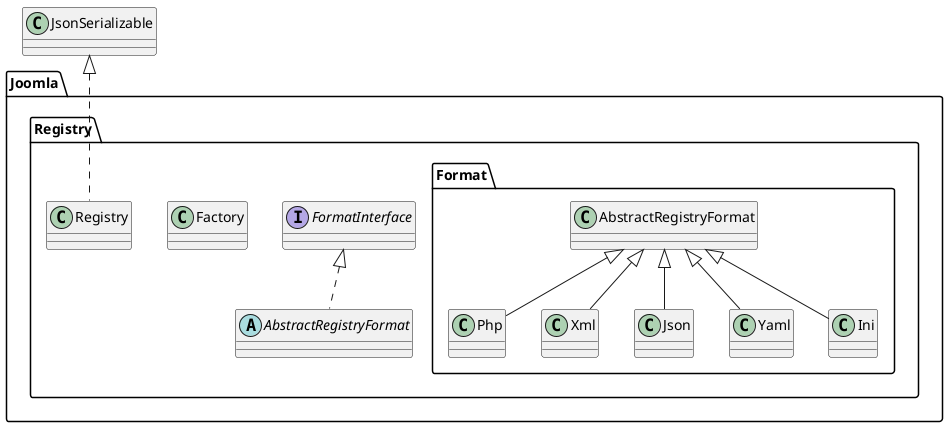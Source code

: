 @startuml
interface Joomla.Registry.FormatInterface

class Joomla.Registry.Factory
class Joomla.Registry.Registry
JsonSerializable <|.. Joomla.Registry.Registry
abstract class Joomla.Registry.AbstractRegistryFormat
Joomla.Registry.FormatInterface <|.. Joomla.Registry.AbstractRegistryFormat
class Joomla.Registry.Format.Php
Joomla.Registry.Format.AbstractRegistryFormat <|-- Joomla.Registry.Format.Php
class Joomla.Registry.Format.Xml
Joomla.Registry.Format.AbstractRegistryFormat <|-- Joomla.Registry.Format.Xml
class Joomla.Registry.Format.Json
Joomla.Registry.Format.AbstractRegistryFormat <|-- Joomla.Registry.Format.Json
class Joomla.Registry.Format.Yaml
Joomla.Registry.Format.AbstractRegistryFormat <|-- Joomla.Registry.Format.Yaml
class Joomla.Registry.Format.Ini
Joomla.Registry.Format.AbstractRegistryFormat <|-- Joomla.Registry.Format.Ini
@enduml
